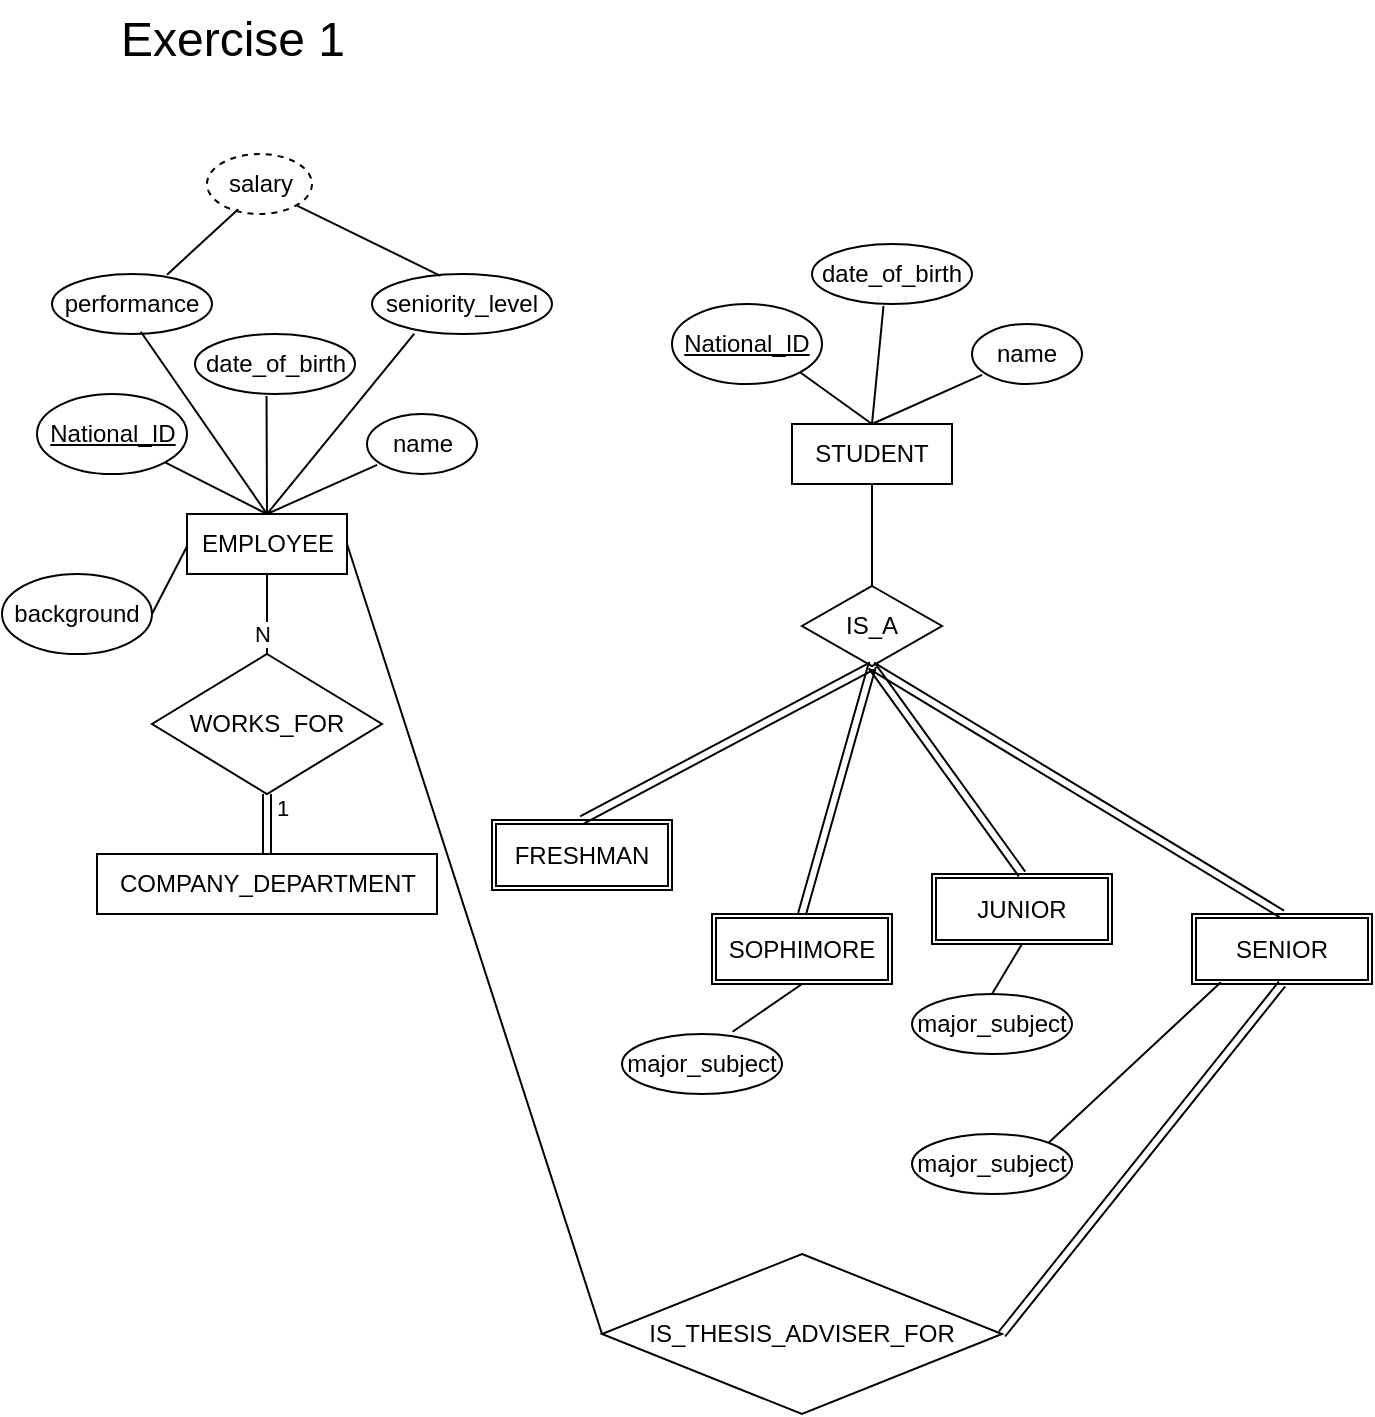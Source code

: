 <mxfile version="23.0.2" type="device">
  <diagram name="Page-1" id="RStafpvfRsPW1U831khx">
    <mxGraphModel dx="326" dy="191" grid="1" gridSize="10" guides="1" tooltips="1" connect="1" arrows="1" fold="1" page="1" pageScale="1" pageWidth="850" pageHeight="1100" math="0" shadow="0">
      <root>
        <mxCell id="0" />
        <mxCell id="1" parent="0" />
        <mxCell id="Dr5G_LL7fjHQrt6cBpDd-1" value="STUDENT" style="rounded=0;whiteSpace=wrap;html=1;" parent="1" vertex="1">
          <mxGeometry x="430" y="335" width="80" height="30" as="geometry" />
        </mxCell>
        <mxCell id="Dr5G_LL7fjHQrt6cBpDd-3" value="&lt;u&gt;National_ID&lt;/u&gt;" style="ellipse;whiteSpace=wrap;html=1;" parent="1" vertex="1">
          <mxGeometry x="370" y="275" width="75" height="40" as="geometry" />
        </mxCell>
        <mxCell id="Dr5G_LL7fjHQrt6cBpDd-4" value="&lt;div&gt;name&lt;/div&gt;" style="ellipse;whiteSpace=wrap;html=1;" parent="1" vertex="1">
          <mxGeometry x="520" y="285" width="55" height="30" as="geometry" />
        </mxCell>
        <mxCell id="Dr5G_LL7fjHQrt6cBpDd-5" value="date_of_birth" style="ellipse;whiteSpace=wrap;html=1;" parent="1" vertex="1">
          <mxGeometry x="440" y="245" width="80" height="30" as="geometry" />
        </mxCell>
        <mxCell id="Dr5G_LL7fjHQrt6cBpDd-6" value="" style="endArrow=none;html=1;rounded=0;entryX=1;entryY=1;entryDx=0;entryDy=0;" parent="1" target="Dr5G_LL7fjHQrt6cBpDd-3" edge="1">
          <mxGeometry width="50" height="50" relative="1" as="geometry">
            <mxPoint x="470" y="335" as="sourcePoint" />
            <mxPoint x="510" y="285" as="targetPoint" />
          </mxGeometry>
        </mxCell>
        <mxCell id="Dr5G_LL7fjHQrt6cBpDd-7" value="" style="endArrow=none;html=1;rounded=0;entryX=0.447;entryY=1.032;entryDx=0;entryDy=0;entryPerimeter=0;exitX=0.5;exitY=0;exitDx=0;exitDy=0;" parent="1" source="Dr5G_LL7fjHQrt6cBpDd-1" target="Dr5G_LL7fjHQrt6cBpDd-5" edge="1">
          <mxGeometry width="50" height="50" relative="1" as="geometry">
            <mxPoint x="470" y="345" as="sourcePoint" />
            <mxPoint x="444" y="319" as="targetPoint" />
          </mxGeometry>
        </mxCell>
        <mxCell id="Dr5G_LL7fjHQrt6cBpDd-8" value="" style="endArrow=none;html=1;rounded=0;entryX=0.092;entryY=0.847;entryDx=0;entryDy=0;entryPerimeter=0;" parent="1" target="Dr5G_LL7fjHQrt6cBpDd-4" edge="1">
          <mxGeometry width="50" height="50" relative="1" as="geometry">
            <mxPoint x="470" y="335" as="sourcePoint" />
            <mxPoint x="486" y="286" as="targetPoint" />
          </mxGeometry>
        </mxCell>
        <mxCell id="Dr5G_LL7fjHQrt6cBpDd-9" value="EMPLOYEE" style="rounded=0;whiteSpace=wrap;html=1;" parent="1" vertex="1">
          <mxGeometry x="127.5" y="380" width="80" height="30" as="geometry" />
        </mxCell>
        <mxCell id="Dr5G_LL7fjHQrt6cBpDd-10" value="&lt;u&gt;National_ID&lt;/u&gt;" style="ellipse;whiteSpace=wrap;html=1;" parent="1" vertex="1">
          <mxGeometry x="52.5" y="320" width="75" height="40" as="geometry" />
        </mxCell>
        <mxCell id="Dr5G_LL7fjHQrt6cBpDd-11" value="&lt;div&gt;name&lt;/div&gt;" style="ellipse;whiteSpace=wrap;html=1;" parent="1" vertex="1">
          <mxGeometry x="217.5" y="330" width="55" height="30" as="geometry" />
        </mxCell>
        <mxCell id="Dr5G_LL7fjHQrt6cBpDd-12" value="date_of_birth" style="ellipse;whiteSpace=wrap;html=1;" parent="1" vertex="1">
          <mxGeometry x="131.5" y="290" width="80" height="30" as="geometry" />
        </mxCell>
        <mxCell id="Dr5G_LL7fjHQrt6cBpDd-13" value="" style="endArrow=none;html=1;rounded=0;entryX=1;entryY=1;entryDx=0;entryDy=0;" parent="1" target="Dr5G_LL7fjHQrt6cBpDd-10" edge="1">
          <mxGeometry width="50" height="50" relative="1" as="geometry">
            <mxPoint x="167.5" y="380" as="sourcePoint" />
            <mxPoint x="207.5" y="330" as="targetPoint" />
          </mxGeometry>
        </mxCell>
        <mxCell id="Dr5G_LL7fjHQrt6cBpDd-14" value="" style="endArrow=none;html=1;rounded=0;entryX=0.447;entryY=1.032;entryDx=0;entryDy=0;entryPerimeter=0;exitX=0.5;exitY=0;exitDx=0;exitDy=0;" parent="1" source="Dr5G_LL7fjHQrt6cBpDd-9" target="Dr5G_LL7fjHQrt6cBpDd-12" edge="1">
          <mxGeometry width="50" height="50" relative="1" as="geometry">
            <mxPoint x="167.5" y="390" as="sourcePoint" />
            <mxPoint x="141.5" y="364" as="targetPoint" />
          </mxGeometry>
        </mxCell>
        <mxCell id="Dr5G_LL7fjHQrt6cBpDd-15" value="" style="endArrow=none;html=1;rounded=0;entryX=0.092;entryY=0.847;entryDx=0;entryDy=0;entryPerimeter=0;" parent="1" target="Dr5G_LL7fjHQrt6cBpDd-11" edge="1">
          <mxGeometry width="50" height="50" relative="1" as="geometry">
            <mxPoint x="167.5" y="380" as="sourcePoint" />
            <mxPoint x="183.5" y="331" as="targetPoint" />
          </mxGeometry>
        </mxCell>
        <mxCell id="Dr5G_LL7fjHQrt6cBpDd-16" value="background" style="ellipse;whiteSpace=wrap;html=1;" parent="1" vertex="1">
          <mxGeometry x="35" y="410" width="75" height="40" as="geometry" />
        </mxCell>
        <mxCell id="Dr5G_LL7fjHQrt6cBpDd-17" value="" style="endArrow=none;html=1;rounded=0;entryX=-0.002;entryY=0.549;entryDx=0;entryDy=0;entryPerimeter=0;exitX=1;exitY=0.5;exitDx=0;exitDy=0;" parent="1" source="Dr5G_LL7fjHQrt6cBpDd-16" target="Dr5G_LL7fjHQrt6cBpDd-9" edge="1">
          <mxGeometry width="50" height="50" relative="1" as="geometry">
            <mxPoint x="100" y="470" as="sourcePoint" />
            <mxPoint x="150" y="420" as="targetPoint" />
          </mxGeometry>
        </mxCell>
        <mxCell id="Dr5G_LL7fjHQrt6cBpDd-19" value="COMPANY_DEPARTMENT" style="rounded=0;whiteSpace=wrap;html=1;" parent="1" vertex="1">
          <mxGeometry x="82.5" y="550" width="170" height="30" as="geometry" />
        </mxCell>
        <mxCell id="Dr5G_LL7fjHQrt6cBpDd-21" value="WORKS_FOR" style="rhombus;whiteSpace=wrap;html=1;" parent="1" vertex="1">
          <mxGeometry x="110" y="450" width="115" height="70" as="geometry" />
        </mxCell>
        <mxCell id="Dr5G_LL7fjHQrt6cBpDd-22" value="" style="endArrow=none;html=1;rounded=0;exitX=0.5;exitY=0;exitDx=0;exitDy=0;entryX=0.5;entryY=1;entryDx=0;entryDy=0;" parent="1" source="Dr5G_LL7fjHQrt6cBpDd-21" target="Dr5G_LL7fjHQrt6cBpDd-9" edge="1">
          <mxGeometry width="50" height="50" relative="1" as="geometry">
            <mxPoint x="300" y="390" as="sourcePoint" />
            <mxPoint x="350" y="340" as="targetPoint" />
          </mxGeometry>
        </mxCell>
        <mxCell id="Dr5G_LL7fjHQrt6cBpDd-25" value="N" style="edgeLabel;html=1;align=center;verticalAlign=middle;resizable=0;points=[];" parent="Dr5G_LL7fjHQrt6cBpDd-22" vertex="1" connectable="0">
          <mxGeometry x="0.293" y="-1" relative="1" as="geometry">
            <mxPoint x="-4" y="16" as="offset" />
          </mxGeometry>
        </mxCell>
        <mxCell id="Dr5G_LL7fjHQrt6cBpDd-26" value="" style="shape=link;html=1;rounded=0;entryX=0.5;entryY=0;entryDx=0;entryDy=0;exitX=0.5;exitY=1;exitDx=0;exitDy=0;" parent="1" source="Dr5G_LL7fjHQrt6cBpDd-21" target="Dr5G_LL7fjHQrt6cBpDd-19" edge="1">
          <mxGeometry width="100" relative="1" as="geometry">
            <mxPoint x="112.5" y="520" as="sourcePoint" />
            <mxPoint x="110" y="560" as="targetPoint" />
          </mxGeometry>
        </mxCell>
        <mxCell id="Dr5G_LL7fjHQrt6cBpDd-27" value="1" style="edgeLabel;html=1;align=center;verticalAlign=middle;resizable=0;points=[];" parent="Dr5G_LL7fjHQrt6cBpDd-26" vertex="1" connectable="0">
          <mxGeometry x="-0.46" relative="1" as="geometry">
            <mxPoint x="7" y="-1" as="offset" />
          </mxGeometry>
        </mxCell>
        <mxCell id="Dr5G_LL7fjHQrt6cBpDd-30" value="performance" style="ellipse;whiteSpace=wrap;html=1;" parent="1" vertex="1">
          <mxGeometry x="60" y="260" width="80" height="30" as="geometry" />
        </mxCell>
        <mxCell id="Dr5G_LL7fjHQrt6cBpDd-31" value="seniority_level" style="ellipse;whiteSpace=wrap;html=1;" parent="1" vertex="1">
          <mxGeometry x="220" y="260" width="90" height="30" as="geometry" />
        </mxCell>
        <mxCell id="Dr5G_LL7fjHQrt6cBpDd-32" value="" style="endArrow=none;html=1;rounded=0;exitX=0.5;exitY=0;exitDx=0;exitDy=0;entryX=0.555;entryY=0.963;entryDx=0;entryDy=0;entryPerimeter=0;" parent="1" source="Dr5G_LL7fjHQrt6cBpDd-9" target="Dr5G_LL7fjHQrt6cBpDd-30" edge="1">
          <mxGeometry width="50" height="50" relative="1" as="geometry">
            <mxPoint x="220" y="440" as="sourcePoint" />
            <mxPoint x="270" y="390" as="targetPoint" />
          </mxGeometry>
        </mxCell>
        <mxCell id="Dr5G_LL7fjHQrt6cBpDd-33" value="" style="endArrow=none;html=1;rounded=0;exitX=0.5;exitY=0;exitDx=0;exitDy=0;entryX=0.235;entryY=0.995;entryDx=0;entryDy=0;entryPerimeter=0;" parent="1" source="Dr5G_LL7fjHQrt6cBpDd-9" target="Dr5G_LL7fjHQrt6cBpDd-31" edge="1">
          <mxGeometry width="50" height="50" relative="1" as="geometry">
            <mxPoint x="218" y="405" as="sourcePoint" />
            <mxPoint x="270" y="405" as="targetPoint" />
          </mxGeometry>
        </mxCell>
        <mxCell id="Dr5G_LL7fjHQrt6cBpDd-35" value="salary" style="ellipse;whiteSpace=wrap;html=1;dashed=1;" parent="1" vertex="1">
          <mxGeometry x="137.5" y="200" width="52.5" height="30" as="geometry" />
        </mxCell>
        <mxCell id="Dr5G_LL7fjHQrt6cBpDd-36" value="" style="endArrow=none;html=1;rounded=0;exitX=0.719;exitY=0.011;exitDx=0;exitDy=0;exitPerimeter=0;entryX=0.297;entryY=0.919;entryDx=0;entryDy=0;entryPerimeter=0;" parent="1" source="Dr5G_LL7fjHQrt6cBpDd-30" target="Dr5G_LL7fjHQrt6cBpDd-35" edge="1">
          <mxGeometry width="50" height="50" relative="1" as="geometry">
            <mxPoint x="70" y="240" as="sourcePoint" />
            <mxPoint x="120" y="190" as="targetPoint" />
          </mxGeometry>
        </mxCell>
        <mxCell id="Dr5G_LL7fjHQrt6cBpDd-37" value="" style="endArrow=none;html=1;rounded=0;exitX=0.38;exitY=0.03;exitDx=0;exitDy=0;exitPerimeter=0;entryX=1;entryY=1;entryDx=0;entryDy=0;" parent="1" source="Dr5G_LL7fjHQrt6cBpDd-31" target="Dr5G_LL7fjHQrt6cBpDd-35" edge="1">
          <mxGeometry width="50" height="50" relative="1" as="geometry">
            <mxPoint x="128" y="270" as="sourcePoint" />
            <mxPoint x="163" y="238" as="targetPoint" />
          </mxGeometry>
        </mxCell>
        <mxCell id="Dr5G_LL7fjHQrt6cBpDd-38" value="IS_THESIS_ADVISER_FOR" style="rhombus;whiteSpace=wrap;html=1;" parent="1" vertex="1">
          <mxGeometry x="335" y="750" width="200" height="80" as="geometry" />
        </mxCell>
        <mxCell id="Dr5G_LL7fjHQrt6cBpDd-39" value="" style="endArrow=none;html=1;rounded=0;entryX=1;entryY=0.5;entryDx=0;entryDy=0;exitX=0;exitY=0.5;exitDx=0;exitDy=0;" parent="1" source="Dr5G_LL7fjHQrt6cBpDd-38" target="Dr5G_LL7fjHQrt6cBpDd-9" edge="1">
          <mxGeometry width="50" height="50" relative="1" as="geometry">
            <mxPoint x="270" y="660" as="sourcePoint" />
            <mxPoint x="340" y="510" as="targetPoint" />
          </mxGeometry>
        </mxCell>
        <mxCell id="Dr5G_LL7fjHQrt6cBpDd-45" value="IS_A" style="rhombus;whiteSpace=wrap;html=1;" parent="1" vertex="1">
          <mxGeometry x="435" y="416" width="70" height="40" as="geometry" />
        </mxCell>
        <mxCell id="Dr5G_LL7fjHQrt6cBpDd-46" value="" style="endArrow=none;html=1;rounded=0;exitX=0.5;exitY=1;exitDx=0;exitDy=0;entryX=0.5;entryY=0;entryDx=0;entryDy=0;" parent="1" source="Dr5G_LL7fjHQrt6cBpDd-1" target="Dr5G_LL7fjHQrt6cBpDd-45" edge="1">
          <mxGeometry width="50" height="50" relative="1" as="geometry">
            <mxPoint x="530" y="410" as="sourcePoint" />
            <mxPoint x="580" y="360" as="targetPoint" />
          </mxGeometry>
        </mxCell>
        <mxCell id="Dr5G_LL7fjHQrt6cBpDd-52" value="FRESHMAN" style="shape=ext;double=1;rounded=0;whiteSpace=wrap;html=1;" parent="1" vertex="1">
          <mxGeometry x="280" y="533" width="90" height="35" as="geometry" />
        </mxCell>
        <mxCell id="Dr5G_LL7fjHQrt6cBpDd-53" value="SOPHIMORE" style="shape=ext;double=1;rounded=0;whiteSpace=wrap;html=1;" parent="1" vertex="1">
          <mxGeometry x="390" y="580" width="90" height="35" as="geometry" />
        </mxCell>
        <mxCell id="Dr5G_LL7fjHQrt6cBpDd-54" value="JUNIOR" style="shape=ext;double=1;rounded=0;whiteSpace=wrap;html=1;" parent="1" vertex="1">
          <mxGeometry x="500" y="560" width="90" height="35" as="geometry" />
        </mxCell>
        <mxCell id="Dr5G_LL7fjHQrt6cBpDd-55" value="SENIOR" style="shape=ext;double=1;rounded=0;whiteSpace=wrap;html=1;" parent="1" vertex="1">
          <mxGeometry x="630" y="580" width="90" height="35" as="geometry" />
        </mxCell>
        <mxCell id="Dr5G_LL7fjHQrt6cBpDd-56" value="" style="shape=link;html=1;rounded=0;exitX=0.5;exitY=0;exitDx=0;exitDy=0;entryX=0.5;entryY=1;entryDx=0;entryDy=0;" parent="1" source="Dr5G_LL7fjHQrt6cBpDd-52" target="Dr5G_LL7fjHQrt6cBpDd-45" edge="1">
          <mxGeometry width="100" relative="1" as="geometry">
            <mxPoint x="410" y="510" as="sourcePoint" />
            <mxPoint x="510" y="510" as="targetPoint" />
          </mxGeometry>
        </mxCell>
        <mxCell id="Dr5G_LL7fjHQrt6cBpDd-57" value="" style="shape=link;html=1;rounded=0;exitX=0.5;exitY=0;exitDx=0;exitDy=0;entryX=0.5;entryY=1;entryDx=0;entryDy=0;" parent="1" source="Dr5G_LL7fjHQrt6cBpDd-53" target="Dr5G_LL7fjHQrt6cBpDd-45" edge="1">
          <mxGeometry width="100" relative="1" as="geometry">
            <mxPoint x="395" y="590" as="sourcePoint" />
            <mxPoint x="560" y="460" as="targetPoint" />
          </mxGeometry>
        </mxCell>
        <mxCell id="Dr5G_LL7fjHQrt6cBpDd-58" value="" style="shape=link;html=1;rounded=0;exitX=0.5;exitY=0;exitDx=0;exitDy=0;entryX=0.5;entryY=1;entryDx=0;entryDy=0;" parent="1" source="Dr5G_LL7fjHQrt6cBpDd-54" target="Dr5G_LL7fjHQrt6cBpDd-45" edge="1">
          <mxGeometry width="100" relative="1" as="geometry">
            <mxPoint x="500" y="590" as="sourcePoint" />
            <mxPoint x="570" y="460" as="targetPoint" />
          </mxGeometry>
        </mxCell>
        <mxCell id="Dr5G_LL7fjHQrt6cBpDd-59" value="" style="shape=link;html=1;rounded=0;exitX=0.5;exitY=0;exitDx=0;exitDy=0;entryX=0.5;entryY=1;entryDx=0;entryDy=0;" parent="1" source="Dr5G_LL7fjHQrt6cBpDd-55" target="Dr5G_LL7fjHQrt6cBpDd-45" edge="1">
          <mxGeometry width="100" relative="1" as="geometry">
            <mxPoint x="605" y="590" as="sourcePoint" />
            <mxPoint x="575" y="466" as="targetPoint" />
          </mxGeometry>
        </mxCell>
        <mxCell id="Dr5G_LL7fjHQrt6cBpDd-60" value="" style="shape=link;html=1;rounded=0;exitX=1;exitY=0.5;exitDx=0;exitDy=0;entryX=0.5;entryY=1;entryDx=0;entryDy=0;" parent="1" source="Dr5G_LL7fjHQrt6cBpDd-38" target="Dr5G_LL7fjHQrt6cBpDd-55" edge="1">
          <mxGeometry width="100" relative="1" as="geometry">
            <mxPoint x="710" y="630" as="sourcePoint" />
            <mxPoint x="810" y="630" as="targetPoint" />
          </mxGeometry>
        </mxCell>
        <mxCell id="Dr5G_LL7fjHQrt6cBpDd-61" value="&lt;div&gt;major_subject&lt;/div&gt;" style="ellipse;whiteSpace=wrap;html=1;" parent="1" vertex="1">
          <mxGeometry x="345" y="640" width="80" height="30" as="geometry" />
        </mxCell>
        <mxCell id="Dr5G_LL7fjHQrt6cBpDd-62" value="&lt;div&gt;major_subject&lt;/div&gt;" style="ellipse;whiteSpace=wrap;html=1;" parent="1" vertex="1">
          <mxGeometry x="490" y="620" width="80" height="30" as="geometry" />
        </mxCell>
        <mxCell id="Dr5G_LL7fjHQrt6cBpDd-63" value="&lt;div&gt;major_subject&lt;/div&gt;" style="ellipse;whiteSpace=wrap;html=1;" parent="1" vertex="1">
          <mxGeometry x="490" y="690" width="80" height="30" as="geometry" />
        </mxCell>
        <mxCell id="Dr5G_LL7fjHQrt6cBpDd-64" value="" style="endArrow=none;html=1;rounded=0;exitX=0.691;exitY=-0.037;exitDx=0;exitDy=0;exitPerimeter=0;entryX=0.5;entryY=1;entryDx=0;entryDy=0;" parent="1" source="Dr5G_LL7fjHQrt6cBpDd-61" target="Dr5G_LL7fjHQrt6cBpDd-53" edge="1">
          <mxGeometry width="50" height="50" relative="1" as="geometry">
            <mxPoint x="400" y="660" as="sourcePoint" />
            <mxPoint x="450" y="610" as="targetPoint" />
          </mxGeometry>
        </mxCell>
        <mxCell id="Dr5G_LL7fjHQrt6cBpDd-65" value="" style="endArrow=none;html=1;rounded=0;exitX=0.5;exitY=0;exitDx=0;exitDy=0;entryX=0.5;entryY=1;entryDx=0;entryDy=0;" parent="1" source="Dr5G_LL7fjHQrt6cBpDd-62" target="Dr5G_LL7fjHQrt6cBpDd-54" edge="1">
          <mxGeometry width="50" height="50" relative="1" as="geometry">
            <mxPoint x="410" y="649" as="sourcePoint" />
            <mxPoint x="445" y="625" as="targetPoint" />
          </mxGeometry>
        </mxCell>
        <mxCell id="Dr5G_LL7fjHQrt6cBpDd-66" value="" style="endArrow=none;html=1;rounded=0;exitX=1;exitY=0;exitDx=0;exitDy=0;entryX=0.16;entryY=0.976;entryDx=0;entryDy=0;entryPerimeter=0;" parent="1" source="Dr5G_LL7fjHQrt6cBpDd-63" target="Dr5G_LL7fjHQrt6cBpDd-55" edge="1">
          <mxGeometry width="50" height="50" relative="1" as="geometry">
            <mxPoint x="420" y="659" as="sourcePoint" />
            <mxPoint x="455" y="635" as="targetPoint" />
          </mxGeometry>
        </mxCell>
        <mxCell id="Dr5G_LL7fjHQrt6cBpDd-68" value="Exercise 1" style="text;html=1;align=center;verticalAlign=middle;resizable=0;points=[];autosize=1;strokeColor=none;fillColor=none;fontSize=24;" parent="1" vertex="1">
          <mxGeometry x="85" y="123" width="130" height="40" as="geometry" />
        </mxCell>
      </root>
    </mxGraphModel>
  </diagram>
</mxfile>
